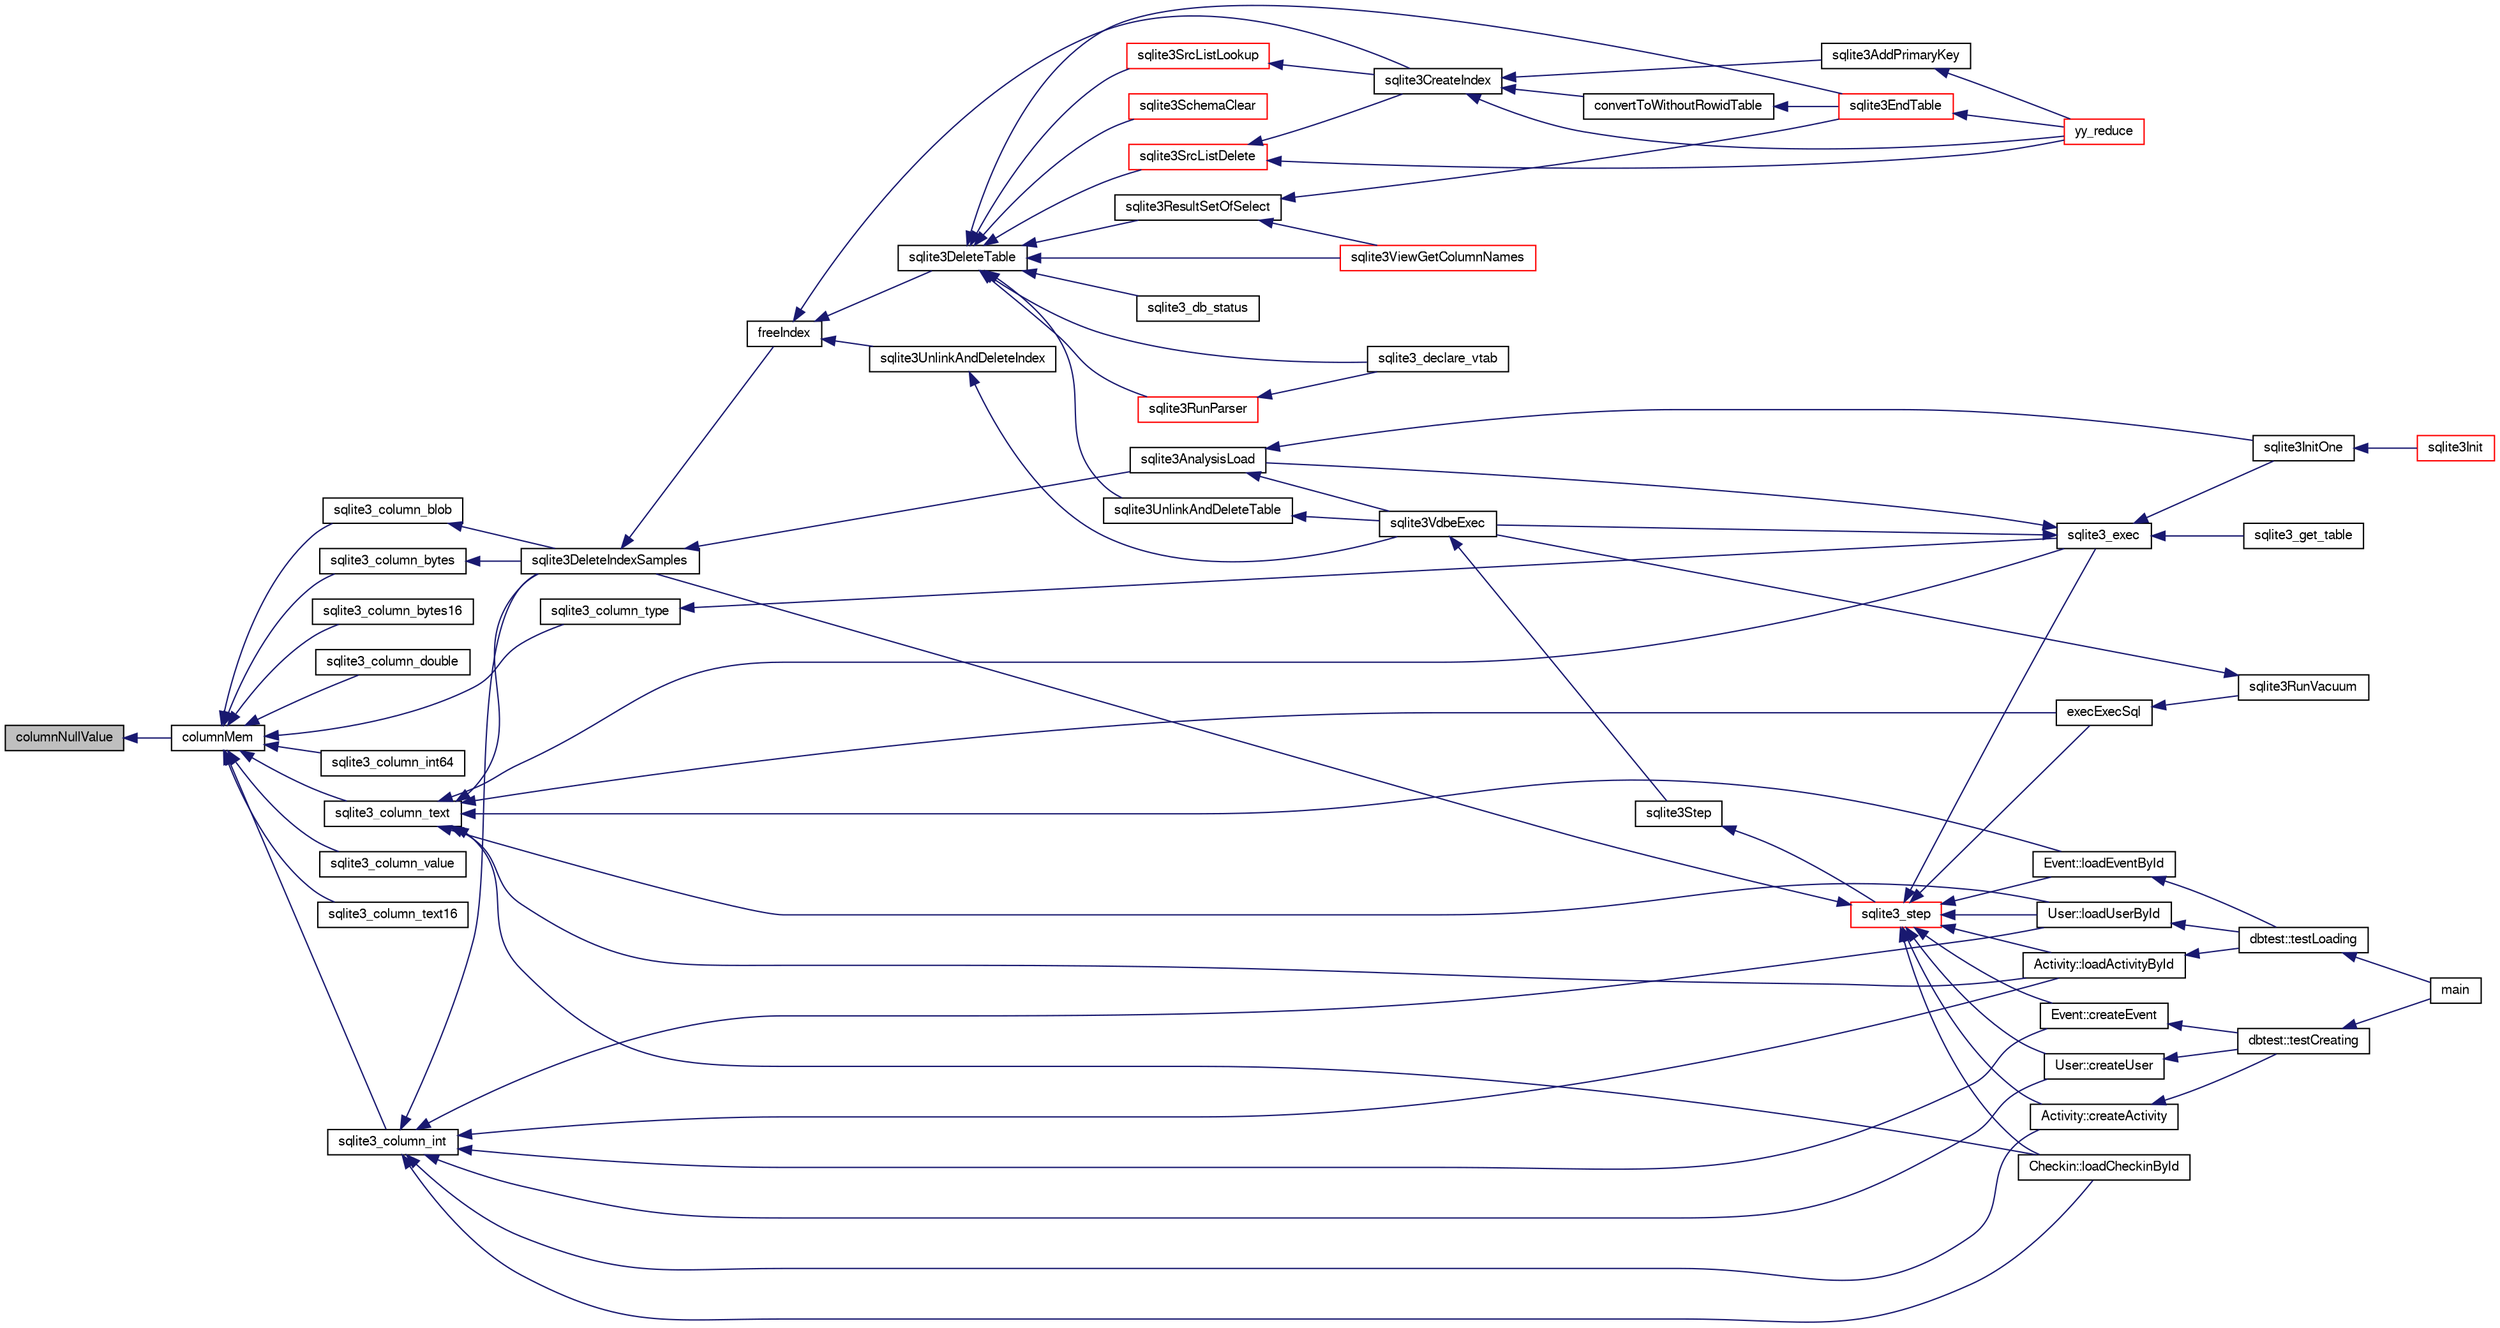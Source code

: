 digraph "columnNullValue"
{
  edge [fontname="FreeSans",fontsize="10",labelfontname="FreeSans",labelfontsize="10"];
  node [fontname="FreeSans",fontsize="10",shape=record];
  rankdir="LR";
  Node59722 [label="columnNullValue",height=0.2,width=0.4,color="black", fillcolor="grey75", style="filled", fontcolor="black"];
  Node59722 -> Node59723 [dir="back",color="midnightblue",fontsize="10",style="solid",fontname="FreeSans"];
  Node59723 [label="columnMem",height=0.2,width=0.4,color="black", fillcolor="white", style="filled",URL="$sqlite3_8c.html#a3cff107b1379611ef486ef2f925eb129"];
  Node59723 -> Node59724 [dir="back",color="midnightblue",fontsize="10",style="solid",fontname="FreeSans"];
  Node59724 [label="sqlite3_column_blob",height=0.2,width=0.4,color="black", fillcolor="white", style="filled",URL="$sqlite3_8h.html#a4e4ed7d779580336885fbee879d4a823"];
  Node59724 -> Node59725 [dir="back",color="midnightblue",fontsize="10",style="solid",fontname="FreeSans"];
  Node59725 [label="sqlite3DeleteIndexSamples",height=0.2,width=0.4,color="black", fillcolor="white", style="filled",URL="$sqlite3_8c.html#aaeda0302fbf61397ec009f65bed047ef"];
  Node59725 -> Node59726 [dir="back",color="midnightblue",fontsize="10",style="solid",fontname="FreeSans"];
  Node59726 [label="sqlite3AnalysisLoad",height=0.2,width=0.4,color="black", fillcolor="white", style="filled",URL="$sqlite3_8c.html#a48a2301c27e1d3d68708b9b8761b5a01"];
  Node59726 -> Node59727 [dir="back",color="midnightblue",fontsize="10",style="solid",fontname="FreeSans"];
  Node59727 [label="sqlite3VdbeExec",height=0.2,width=0.4,color="black", fillcolor="white", style="filled",URL="$sqlite3_8c.html#a8ce40a614bdc56719c4d642b1e4dfb21"];
  Node59727 -> Node59728 [dir="back",color="midnightblue",fontsize="10",style="solid",fontname="FreeSans"];
  Node59728 [label="sqlite3Step",height=0.2,width=0.4,color="black", fillcolor="white", style="filled",URL="$sqlite3_8c.html#a3f2872e873e2758a4beedad1d5113554"];
  Node59728 -> Node59729 [dir="back",color="midnightblue",fontsize="10",style="solid",fontname="FreeSans"];
  Node59729 [label="sqlite3_step",height=0.2,width=0.4,color="red", fillcolor="white", style="filled",URL="$sqlite3_8h.html#ac1e491ce36b7471eb28387f7d3c74334"];
  Node59729 -> Node59730 [dir="back",color="midnightblue",fontsize="10",style="solid",fontname="FreeSans"];
  Node59730 [label="Activity::createActivity",height=0.2,width=0.4,color="black", fillcolor="white", style="filled",URL="$classActivity.html#a813cc5e52c14ab49b39014c134e3425b"];
  Node59730 -> Node59731 [dir="back",color="midnightblue",fontsize="10",style="solid",fontname="FreeSans"];
  Node59731 [label="dbtest::testCreating",height=0.2,width=0.4,color="black", fillcolor="white", style="filled",URL="$classdbtest.html#a8193e88a7df657069c8a6bd09c8243b7"];
  Node59731 -> Node59732 [dir="back",color="midnightblue",fontsize="10",style="solid",fontname="FreeSans"];
  Node59732 [label="main",height=0.2,width=0.4,color="black", fillcolor="white", style="filled",URL="$test_8cpp.html#ae66f6b31b5ad750f1fe042a706a4e3d4"];
  Node59729 -> Node59733 [dir="back",color="midnightblue",fontsize="10",style="solid",fontname="FreeSans"];
  Node59733 [label="Activity::loadActivityById",height=0.2,width=0.4,color="black", fillcolor="white", style="filled",URL="$classActivity.html#abe4ffb4f08a47212ebf9013259d9e7fd"];
  Node59733 -> Node59734 [dir="back",color="midnightblue",fontsize="10",style="solid",fontname="FreeSans"];
  Node59734 [label="dbtest::testLoading",height=0.2,width=0.4,color="black", fillcolor="white", style="filled",URL="$classdbtest.html#a6f98d82a2c8e2b9040848763504ddae1"];
  Node59734 -> Node59732 [dir="back",color="midnightblue",fontsize="10",style="solid",fontname="FreeSans"];
  Node59729 -> Node59739 [dir="back",color="midnightblue",fontsize="10",style="solid",fontname="FreeSans"];
  Node59739 [label="Checkin::loadCheckinById",height=0.2,width=0.4,color="black", fillcolor="white", style="filled",URL="$classCheckin.html#a3461f70ea6c68475225f2a07f78a21e0"];
  Node59729 -> Node59742 [dir="back",color="midnightblue",fontsize="10",style="solid",fontname="FreeSans"];
  Node59742 [label="Event::createEvent",height=0.2,width=0.4,color="black", fillcolor="white", style="filled",URL="$classEvent.html#a77adb9f4a46ffb32c2d931f0691f5903"];
  Node59742 -> Node59731 [dir="back",color="midnightblue",fontsize="10",style="solid",fontname="FreeSans"];
  Node59729 -> Node59743 [dir="back",color="midnightblue",fontsize="10",style="solid",fontname="FreeSans"];
  Node59743 [label="Event::loadEventById",height=0.2,width=0.4,color="black", fillcolor="white", style="filled",URL="$classEvent.html#afa66cea33f722dbeecb69cc98fdea055"];
  Node59743 -> Node59734 [dir="back",color="midnightblue",fontsize="10",style="solid",fontname="FreeSans"];
  Node59729 -> Node59725 [dir="back",color="midnightblue",fontsize="10",style="solid",fontname="FreeSans"];
  Node59729 -> Node59751 [dir="back",color="midnightblue",fontsize="10",style="solid",fontname="FreeSans"];
  Node59751 [label="sqlite3_exec",height=0.2,width=0.4,color="black", fillcolor="white", style="filled",URL="$sqlite3_8h.html#a97487ec8150e0bcc8fa392ab8f0e24db"];
  Node59751 -> Node59727 [dir="back",color="midnightblue",fontsize="10",style="solid",fontname="FreeSans"];
  Node59751 -> Node59726 [dir="back",color="midnightblue",fontsize="10",style="solid",fontname="FreeSans"];
  Node59751 -> Node59752 [dir="back",color="midnightblue",fontsize="10",style="solid",fontname="FreeSans"];
  Node59752 [label="sqlite3InitOne",height=0.2,width=0.4,color="black", fillcolor="white", style="filled",URL="$sqlite3_8c.html#ac4318b25df65269906b0379251fe9b85"];
  Node59752 -> Node59753 [dir="back",color="midnightblue",fontsize="10",style="solid",fontname="FreeSans"];
  Node59753 [label="sqlite3Init",height=0.2,width=0.4,color="red", fillcolor="white", style="filled",URL="$sqlite3_8c.html#aed74e3dc765631a833f522f425ff5a48"];
  Node59751 -> Node59853 [dir="back",color="midnightblue",fontsize="10",style="solid",fontname="FreeSans"];
  Node59853 [label="sqlite3_get_table",height=0.2,width=0.4,color="black", fillcolor="white", style="filled",URL="$sqlite3_8h.html#a5effeac4e12df57beaa35c5be1f61579"];
  Node59729 -> Node59855 [dir="back",color="midnightblue",fontsize="10",style="solid",fontname="FreeSans"];
  Node59855 [label="execExecSql",height=0.2,width=0.4,color="black", fillcolor="white", style="filled",URL="$sqlite3_8c.html#ac1be09a6c047f21133d16378d301e0d4"];
  Node59855 -> Node59856 [dir="back",color="midnightblue",fontsize="10",style="solid",fontname="FreeSans"];
  Node59856 [label="sqlite3RunVacuum",height=0.2,width=0.4,color="black", fillcolor="white", style="filled",URL="$sqlite3_8c.html#a5e83ddc7b3e7e8e79ad5d1fc92de1d2f"];
  Node59856 -> Node59727 [dir="back",color="midnightblue",fontsize="10",style="solid",fontname="FreeSans"];
  Node59729 -> Node59857 [dir="back",color="midnightblue",fontsize="10",style="solid",fontname="FreeSans"];
  Node59857 [label="User::createUser",height=0.2,width=0.4,color="black", fillcolor="white", style="filled",URL="$classUser.html#a22ed673939e8cc0a136130b809bba513"];
  Node59857 -> Node59731 [dir="back",color="midnightblue",fontsize="10",style="solid",fontname="FreeSans"];
  Node59729 -> Node59858 [dir="back",color="midnightblue",fontsize="10",style="solid",fontname="FreeSans"];
  Node59858 [label="User::loadUserById",height=0.2,width=0.4,color="black", fillcolor="white", style="filled",URL="$classUser.html#a863377665b7fb83c5547dcf9727f5092"];
  Node59858 -> Node59734 [dir="back",color="midnightblue",fontsize="10",style="solid",fontname="FreeSans"];
  Node59726 -> Node59752 [dir="back",color="midnightblue",fontsize="10",style="solid",fontname="FreeSans"];
  Node59725 -> Node59862 [dir="back",color="midnightblue",fontsize="10",style="solid",fontname="FreeSans"];
  Node59862 [label="freeIndex",height=0.2,width=0.4,color="black", fillcolor="white", style="filled",URL="$sqlite3_8c.html#a00907c99c18d5bcb9d0b38c077146c31"];
  Node59862 -> Node59863 [dir="back",color="midnightblue",fontsize="10",style="solid",fontname="FreeSans"];
  Node59863 [label="sqlite3UnlinkAndDeleteIndex",height=0.2,width=0.4,color="black", fillcolor="white", style="filled",URL="$sqlite3_8c.html#a889f2dcb438c56db37a6d61e9f25e244"];
  Node59863 -> Node59727 [dir="back",color="midnightblue",fontsize="10",style="solid",fontname="FreeSans"];
  Node59862 -> Node59864 [dir="back",color="midnightblue",fontsize="10",style="solid",fontname="FreeSans"];
  Node59864 [label="sqlite3DeleteTable",height=0.2,width=0.4,color="black", fillcolor="white", style="filled",URL="$sqlite3_8c.html#a7fd3d507375a381a3807f92735318973"];
  Node59864 -> Node59865 [dir="back",color="midnightblue",fontsize="10",style="solid",fontname="FreeSans"];
  Node59865 [label="sqlite3_db_status",height=0.2,width=0.4,color="black", fillcolor="white", style="filled",URL="$sqlite3_8h.html#ab64e8333313ee2e44116842711818940"];
  Node59864 -> Node59866 [dir="back",color="midnightblue",fontsize="10",style="solid",fontname="FreeSans"];
  Node59866 [label="sqlite3UnlinkAndDeleteTable",height=0.2,width=0.4,color="black", fillcolor="white", style="filled",URL="$sqlite3_8c.html#a9733677716a49de464f86fff164e9a1b"];
  Node59866 -> Node59727 [dir="back",color="midnightblue",fontsize="10",style="solid",fontname="FreeSans"];
  Node59864 -> Node59768 [dir="back",color="midnightblue",fontsize="10",style="solid",fontname="FreeSans"];
  Node59768 [label="sqlite3EndTable",height=0.2,width=0.4,color="red", fillcolor="white", style="filled",URL="$sqlite3_8c.html#a7b5f2c66c0f0b6f819d970ca389768b0"];
  Node59768 -> Node59756 [dir="back",color="midnightblue",fontsize="10",style="solid",fontname="FreeSans"];
  Node59756 [label="yy_reduce",height=0.2,width=0.4,color="red", fillcolor="white", style="filled",URL="$sqlite3_8c.html#a7c419a9b25711c666a9a2449ef377f14"];
  Node59864 -> Node59803 [dir="back",color="midnightblue",fontsize="10",style="solid",fontname="FreeSans"];
  Node59803 [label="sqlite3ViewGetColumnNames",height=0.2,width=0.4,color="red", fillcolor="white", style="filled",URL="$sqlite3_8c.html#aebc7cd8d9e2bd174ae0a60363d3f6ce8"];
  Node59864 -> Node59867 [dir="back",color="midnightblue",fontsize="10",style="solid",fontname="FreeSans"];
  Node59867 [label="sqlite3SrcListDelete",height=0.2,width=0.4,color="red", fillcolor="white", style="filled",URL="$sqlite3_8c.html#acc250a3e5e7fd8889a16a9f28e3e7312"];
  Node59867 -> Node59765 [dir="back",color="midnightblue",fontsize="10",style="solid",fontname="FreeSans"];
  Node59765 [label="sqlite3CreateIndex",height=0.2,width=0.4,color="black", fillcolor="white", style="filled",URL="$sqlite3_8c.html#a8dbe5e590ab6c58a8c45f34f7c81e825"];
  Node59765 -> Node59766 [dir="back",color="midnightblue",fontsize="10",style="solid",fontname="FreeSans"];
  Node59766 [label="sqlite3AddPrimaryKey",height=0.2,width=0.4,color="black", fillcolor="white", style="filled",URL="$sqlite3_8c.html#af2b0672c3379d2a7d927d210ae0ade62"];
  Node59766 -> Node59756 [dir="back",color="midnightblue",fontsize="10",style="solid",fontname="FreeSans"];
  Node59765 -> Node59767 [dir="back",color="midnightblue",fontsize="10",style="solid",fontname="FreeSans"];
  Node59767 [label="convertToWithoutRowidTable",height=0.2,width=0.4,color="black", fillcolor="white", style="filled",URL="$sqlite3_8c.html#a0d41effc4e4a0ba740429a08f6747313"];
  Node59767 -> Node59768 [dir="back",color="midnightblue",fontsize="10",style="solid",fontname="FreeSans"];
  Node59765 -> Node59756 [dir="back",color="midnightblue",fontsize="10",style="solid",fontname="FreeSans"];
  Node59867 -> Node59756 [dir="back",color="midnightblue",fontsize="10",style="solid",fontname="FreeSans"];
  Node59864 -> Node59934 [dir="back",color="midnightblue",fontsize="10",style="solid",fontname="FreeSans"];
  Node59934 [label="sqlite3SchemaClear",height=0.2,width=0.4,color="red", fillcolor="white", style="filled",URL="$sqlite3_8c.html#a927c603430267e42c56ab38ca221322a"];
  Node59864 -> Node59770 [dir="back",color="midnightblue",fontsize="10",style="solid",fontname="FreeSans"];
  Node59770 [label="sqlite3SrcListLookup",height=0.2,width=0.4,color="red", fillcolor="white", style="filled",URL="$sqlite3_8c.html#a6354fab5d5d3aa8a721e43d480c16701"];
  Node59770 -> Node59765 [dir="back",color="midnightblue",fontsize="10",style="solid",fontname="FreeSans"];
  Node59864 -> Node59802 [dir="back",color="midnightblue",fontsize="10",style="solid",fontname="FreeSans"];
  Node59802 [label="sqlite3ResultSetOfSelect",height=0.2,width=0.4,color="black", fillcolor="white", style="filled",URL="$sqlite3_8c.html#ade35a86757654a36498d74152aa2fda8"];
  Node59802 -> Node59768 [dir="back",color="midnightblue",fontsize="10",style="solid",fontname="FreeSans"];
  Node59802 -> Node59803 [dir="back",color="midnightblue",fontsize="10",style="solid",fontname="FreeSans"];
  Node59864 -> Node59923 [dir="back",color="midnightblue",fontsize="10",style="solid",fontname="FreeSans"];
  Node59923 [label="sqlite3_declare_vtab",height=0.2,width=0.4,color="black", fillcolor="white", style="filled",URL="$sqlite3_8h.html#a65393c41da76ae1470a7c7f4b4aca600"];
  Node59864 -> Node59902 [dir="back",color="midnightblue",fontsize="10",style="solid",fontname="FreeSans"];
  Node59902 [label="sqlite3RunParser",height=0.2,width=0.4,color="red", fillcolor="white", style="filled",URL="$sqlite3_8c.html#a174f16a9adcc64bf971bae4a5ffa3488"];
  Node59902 -> Node59923 [dir="back",color="midnightblue",fontsize="10",style="solid",fontname="FreeSans"];
  Node59862 -> Node59765 [dir="back",color="midnightblue",fontsize="10",style="solid",fontname="FreeSans"];
  Node59723 -> Node59986 [dir="back",color="midnightblue",fontsize="10",style="solid",fontname="FreeSans"];
  Node59986 [label="sqlite3_column_bytes",height=0.2,width=0.4,color="black", fillcolor="white", style="filled",URL="$sqlite3_8h.html#a001421375b25195e3f80871dcb1be172"];
  Node59986 -> Node59725 [dir="back",color="midnightblue",fontsize="10",style="solid",fontname="FreeSans"];
  Node59723 -> Node59987 [dir="back",color="midnightblue",fontsize="10",style="solid",fontname="FreeSans"];
  Node59987 [label="sqlite3_column_bytes16",height=0.2,width=0.4,color="black", fillcolor="white", style="filled",URL="$sqlite3_8h.html#ac861525fa4d70b48a46eabaa75130439"];
  Node59723 -> Node59988 [dir="back",color="midnightblue",fontsize="10",style="solid",fontname="FreeSans"];
  Node59988 [label="sqlite3_column_double",height=0.2,width=0.4,color="black", fillcolor="white", style="filled",URL="$sqlite3_8h.html#a368632d32e55eaa325cb7272effffaba"];
  Node59723 -> Node59989 [dir="back",color="midnightblue",fontsize="10",style="solid",fontname="FreeSans"];
  Node59989 [label="sqlite3_column_int",height=0.2,width=0.4,color="black", fillcolor="white", style="filled",URL="$sqlite3_8h.html#a6bd16f5b3266f473e37e8e3d4ebb4290"];
  Node59989 -> Node59730 [dir="back",color="midnightblue",fontsize="10",style="solid",fontname="FreeSans"];
  Node59989 -> Node59733 [dir="back",color="midnightblue",fontsize="10",style="solid",fontname="FreeSans"];
  Node59989 -> Node59739 [dir="back",color="midnightblue",fontsize="10",style="solid",fontname="FreeSans"];
  Node59989 -> Node59742 [dir="back",color="midnightblue",fontsize="10",style="solid",fontname="FreeSans"];
  Node59989 -> Node59725 [dir="back",color="midnightblue",fontsize="10",style="solid",fontname="FreeSans"];
  Node59989 -> Node59857 [dir="back",color="midnightblue",fontsize="10",style="solid",fontname="FreeSans"];
  Node59989 -> Node59858 [dir="back",color="midnightblue",fontsize="10",style="solid",fontname="FreeSans"];
  Node59723 -> Node59990 [dir="back",color="midnightblue",fontsize="10",style="solid",fontname="FreeSans"];
  Node59990 [label="sqlite3_column_int64",height=0.2,width=0.4,color="black", fillcolor="white", style="filled",URL="$sqlite3_8h.html#a39f0c222a27bd9c4cb73d07e9e48ffe6"];
  Node59723 -> Node59991 [dir="back",color="midnightblue",fontsize="10",style="solid",fontname="FreeSans"];
  Node59991 [label="sqlite3_column_text",height=0.2,width=0.4,color="black", fillcolor="white", style="filled",URL="$sqlite3_8h.html#a2f04c4c4fcf17f6e866236cce8c0d426"];
  Node59991 -> Node59733 [dir="back",color="midnightblue",fontsize="10",style="solid",fontname="FreeSans"];
  Node59991 -> Node59739 [dir="back",color="midnightblue",fontsize="10",style="solid",fontname="FreeSans"];
  Node59991 -> Node59743 [dir="back",color="midnightblue",fontsize="10",style="solid",fontname="FreeSans"];
  Node59991 -> Node59725 [dir="back",color="midnightblue",fontsize="10",style="solid",fontname="FreeSans"];
  Node59991 -> Node59751 [dir="back",color="midnightblue",fontsize="10",style="solid",fontname="FreeSans"];
  Node59991 -> Node59855 [dir="back",color="midnightblue",fontsize="10",style="solid",fontname="FreeSans"];
  Node59991 -> Node59858 [dir="back",color="midnightblue",fontsize="10",style="solid",fontname="FreeSans"];
  Node59723 -> Node59992 [dir="back",color="midnightblue",fontsize="10",style="solid",fontname="FreeSans"];
  Node59992 [label="sqlite3_column_value",height=0.2,width=0.4,color="black", fillcolor="white", style="filled",URL="$sqlite3_8h.html#aeb00abfab0594466db8edcf96c320fda"];
  Node59723 -> Node59993 [dir="back",color="midnightblue",fontsize="10",style="solid",fontname="FreeSans"];
  Node59993 [label="sqlite3_column_text16",height=0.2,width=0.4,color="black", fillcolor="white", style="filled",URL="$sqlite3_8h.html#acd2186d1b5bf3662be539d0763dd3eb9"];
  Node59723 -> Node59994 [dir="back",color="midnightblue",fontsize="10",style="solid",fontname="FreeSans"];
  Node59994 [label="sqlite3_column_type",height=0.2,width=0.4,color="black", fillcolor="white", style="filled",URL="$sqlite3_8h.html#a384086b220821bc71e9a3f900773a25d"];
  Node59994 -> Node59751 [dir="back",color="midnightblue",fontsize="10",style="solid",fontname="FreeSans"];
}
